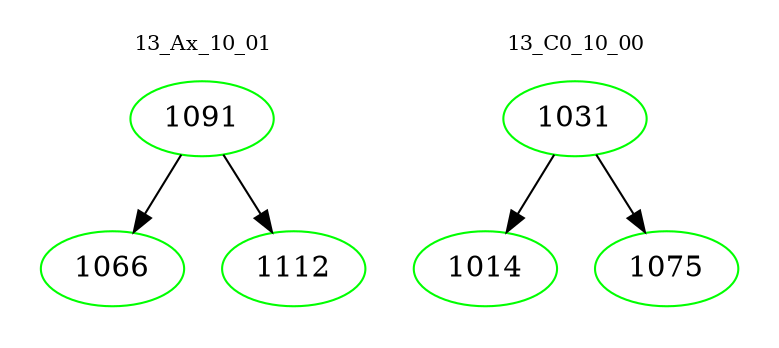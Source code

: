 digraph{
subgraph cluster_0 {
color = white
label = "13_Ax_10_01";
fontsize=10;
T0_1091 [label="1091", color="green"]
T0_1091 -> T0_1066 [color="black"]
T0_1066 [label="1066", color="green"]
T0_1091 -> T0_1112 [color="black"]
T0_1112 [label="1112", color="green"]
}
subgraph cluster_1 {
color = white
label = "13_C0_10_00";
fontsize=10;
T1_1031 [label="1031", color="green"]
T1_1031 -> T1_1014 [color="black"]
T1_1014 [label="1014", color="green"]
T1_1031 -> T1_1075 [color="black"]
T1_1075 [label="1075", color="green"]
}
}
